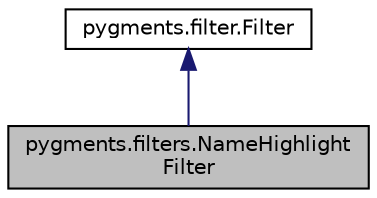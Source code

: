 digraph "pygments.filters.NameHighlightFilter"
{
 // LATEX_PDF_SIZE
  edge [fontname="Helvetica",fontsize="10",labelfontname="Helvetica",labelfontsize="10"];
  node [fontname="Helvetica",fontsize="10",shape=record];
  Node1 [label="pygments.filters.NameHighlight\lFilter",height=0.2,width=0.4,color="black", fillcolor="grey75", style="filled", fontcolor="black",tooltip=" "];
  Node2 -> Node1 [dir="back",color="midnightblue",fontsize="10",style="solid"];
  Node2 [label="pygments.filter.Filter",height=0.2,width=0.4,color="black", fillcolor="white", style="filled",URL="$classpygments_1_1filter_1_1Filter.html",tooltip=" "];
}
